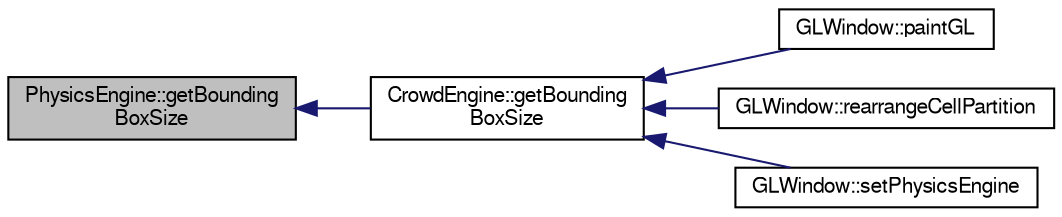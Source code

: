 digraph "PhysicsEngine::getBoundingBoxSize"
{
  edge [fontname="FreeSans",fontsize="10",labelfontname="FreeSans",labelfontsize="10"];
  node [fontname="FreeSans",fontsize="10",shape=record];
  rankdir="LR";
  Node1 [label="PhysicsEngine::getBounding\lBoxSize",height=0.2,width=0.4,color="black", fillcolor="grey75", style="filled" fontcolor="black"];
  Node1 -> Node2 [dir="back",color="midnightblue",fontsize="10",style="solid",fontname="FreeSans"];
  Node2 [label="CrowdEngine::getBounding\lBoxSize",height=0.2,width=0.4,color="black", fillcolor="white", style="filled",URL="$class_crowd_engine.html#a890a26323fdd6e00408114fabfdef4c5"];
  Node2 -> Node3 [dir="back",color="midnightblue",fontsize="10",style="solid",fontname="FreeSans"];
  Node3 [label="GLWindow::paintGL",height=0.2,width=0.4,color="black", fillcolor="white", style="filled",URL="$class_g_l_window.html#a9bd2503dd5f812c10a9481f22ecd3403",tooltip="Render the current content of the OpenGL window. "];
  Node2 -> Node4 [dir="back",color="midnightblue",fontsize="10",style="solid",fontname="FreeSans"];
  Node4 [label="GLWindow::rearrangeCellPartition",height=0.2,width=0.4,color="black", fillcolor="white", style="filled",URL="$class_g_l_window.html#a03f30901abe2d0ac3fdaccb8e64e876d"];
  Node2 -> Node5 [dir="back",color="midnightblue",fontsize="10",style="solid",fontname="FreeSans"];
  Node5 [label="GLWindow::setPhysicsEngine",height=0.2,width=0.4,color="black", fillcolor="white", style="filled",URL="$class_g_l_window.html#a0acf1e2e5cae72e02f1d0c26583f2e33"];
}
